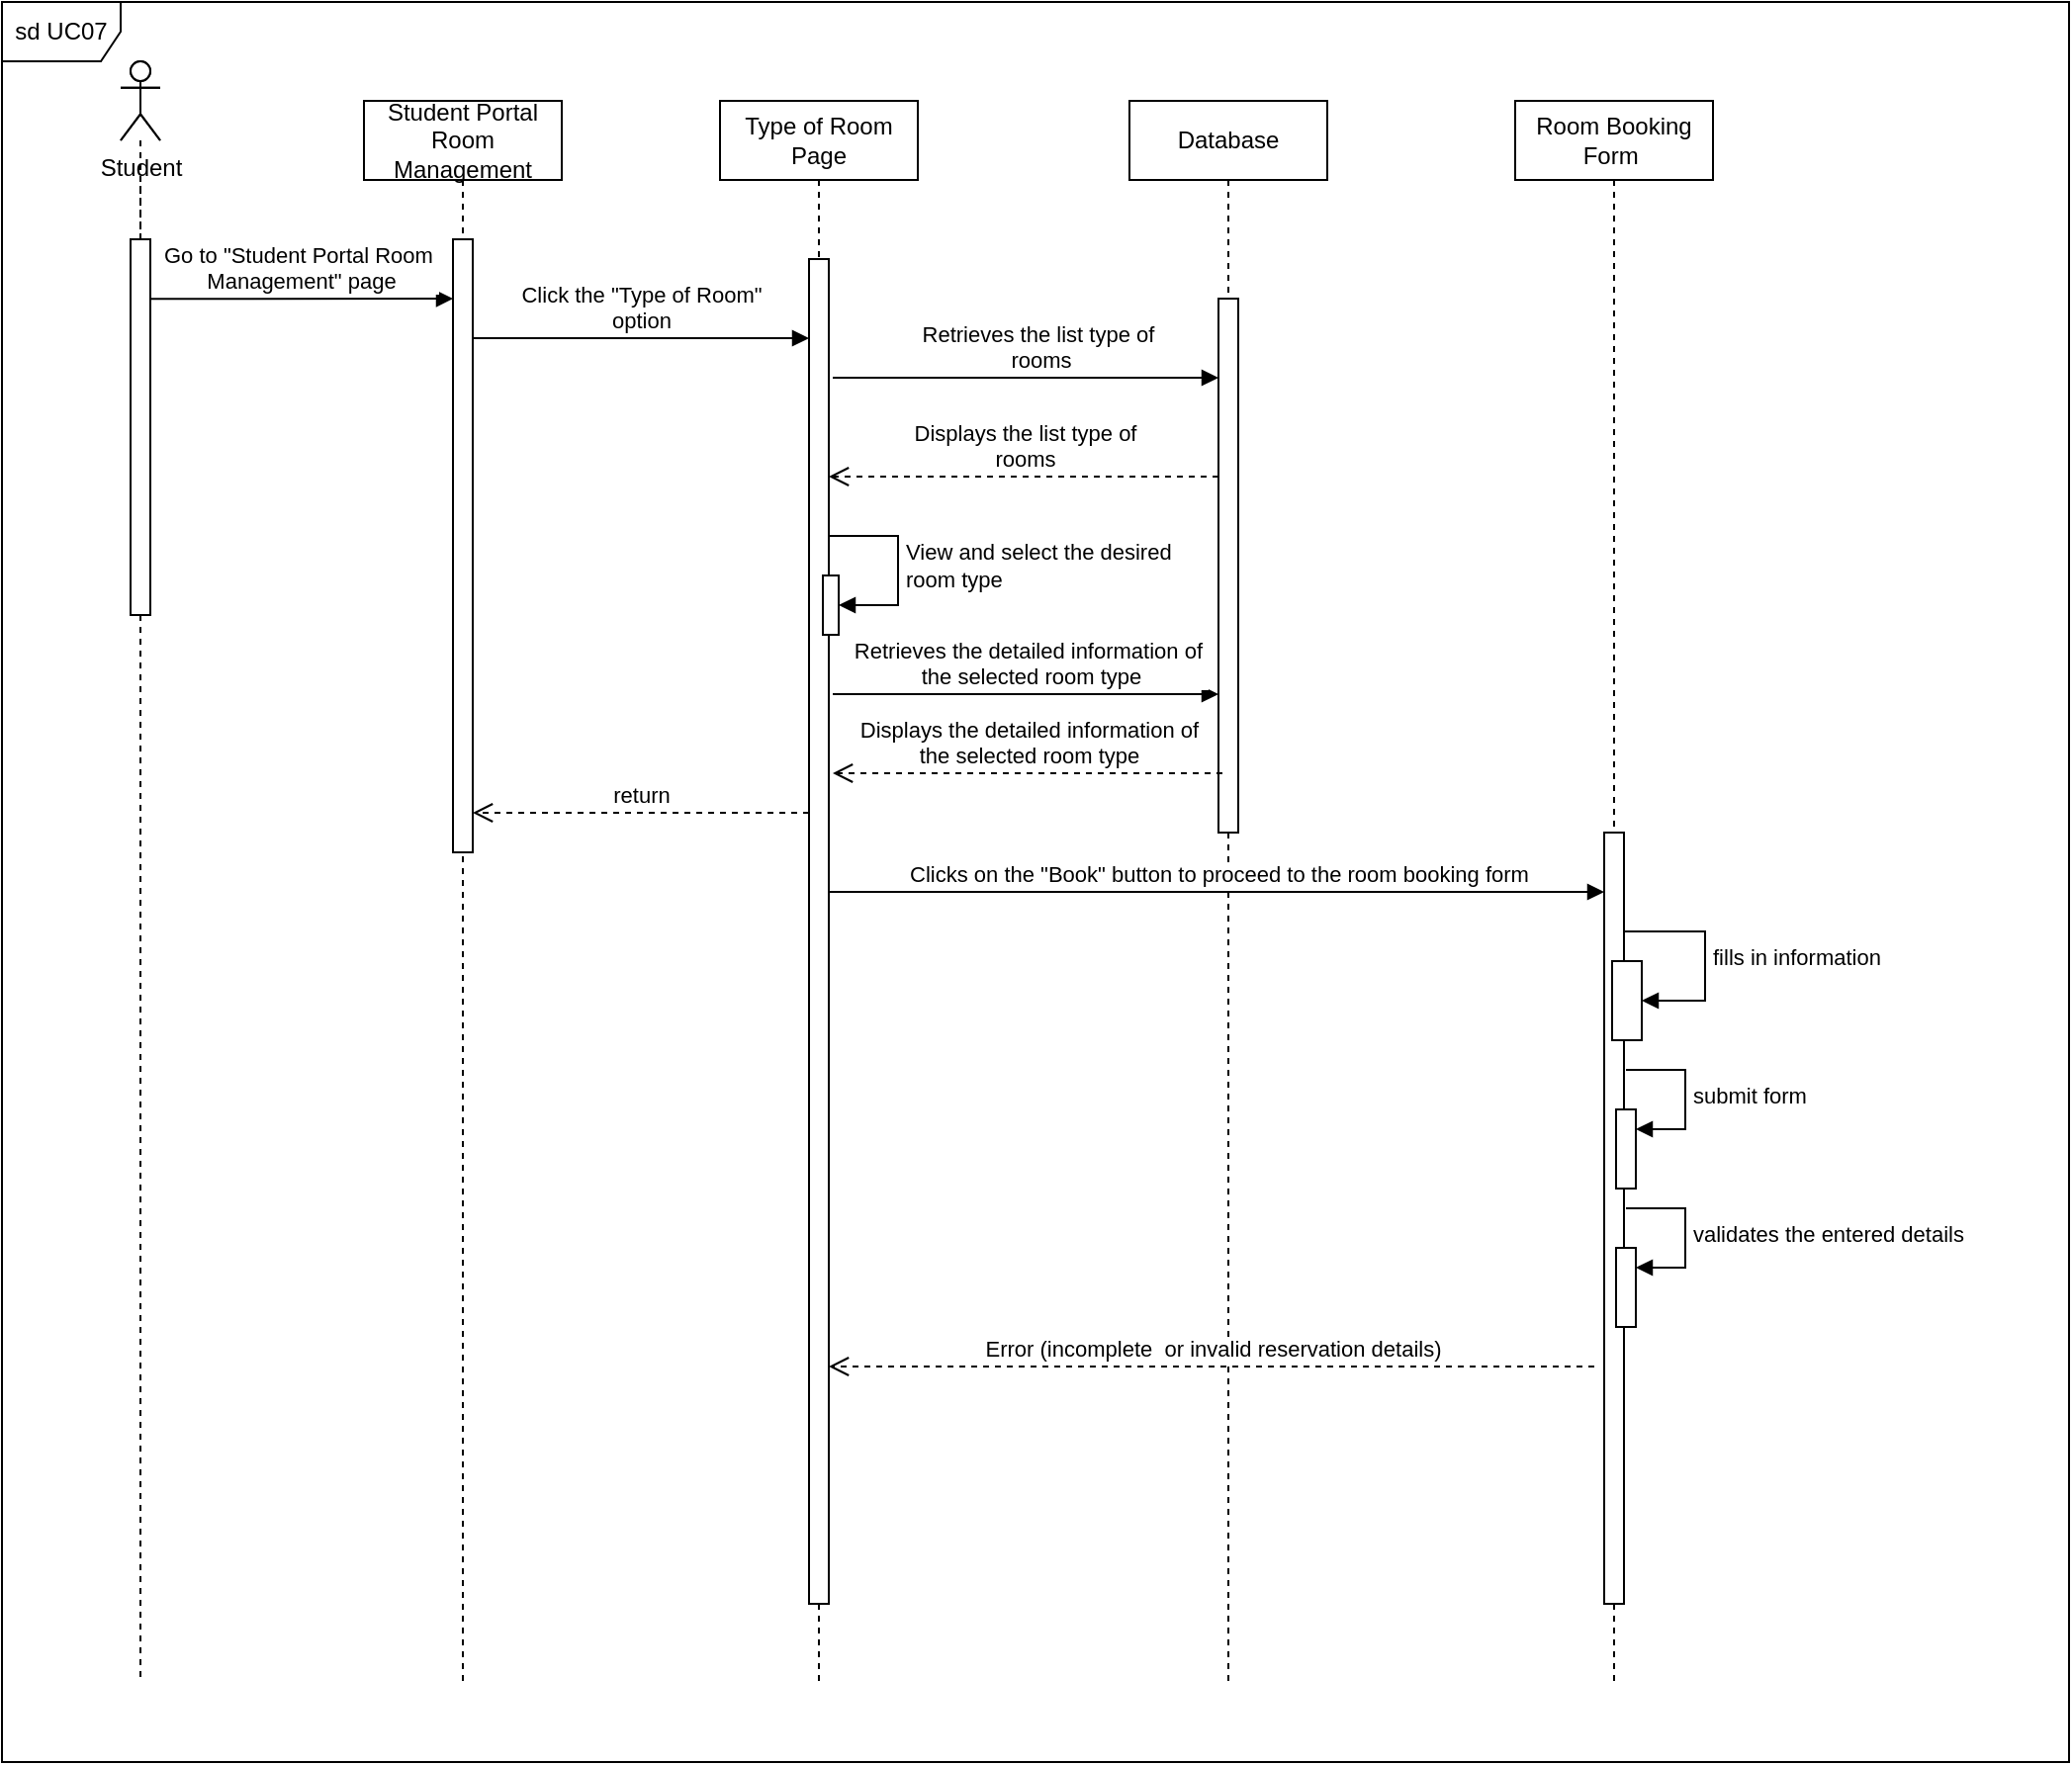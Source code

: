 <mxfile version="21.3.7" type="device">
  <diagram name="Page-1" id="2YBvvXClWsGukQMizWep">
    <mxGraphModel dx="716" dy="1092" grid="1" gridSize="10" guides="1" tooltips="1" connect="1" arrows="1" fold="1" page="1" pageScale="1" pageWidth="850" pageHeight="1100" math="0" shadow="0">
      <root>
        <mxCell id="0" />
        <mxCell id="1" parent="0" />
        <mxCell id="7zt48MkTeC1z5JekWczL-42" value="" style="shape=umlLifeline;perimeter=lifelinePerimeter;whiteSpace=wrap;html=1;container=1;dropTarget=0;collapsible=0;recursiveResize=0;outlineConnect=0;portConstraint=eastwest;newEdgeStyle={&quot;edgeStyle&quot;:&quot;elbowEdgeStyle&quot;,&quot;elbow&quot;:&quot;vertical&quot;,&quot;curved&quot;:0,&quot;rounded&quot;:0};participant=umlActor;" vertex="1" parent="1">
          <mxGeometry x="135" y="140" width="20" height="820" as="geometry" />
        </mxCell>
        <mxCell id="7zt48MkTeC1z5JekWczL-9" value="Student Portal Room Management" style="shape=umlLifeline;perimeter=lifelinePerimeter;whiteSpace=wrap;html=1;container=0;dropTarget=0;collapsible=0;recursiveResize=0;outlineConnect=0;portConstraint=eastwest;newEdgeStyle={&quot;edgeStyle&quot;:&quot;elbowEdgeStyle&quot;,&quot;elbow&quot;:&quot;vertical&quot;,&quot;curved&quot;:0,&quot;rounded&quot;:0};" vertex="1" parent="1">
          <mxGeometry x="258" y="160" width="100" height="800" as="geometry" />
        </mxCell>
        <mxCell id="7zt48MkTeC1z5JekWczL-10" value="" style="html=1;points=[];perimeter=orthogonalPerimeter;outlineConnect=0;targetShapes=umlLifeline;portConstraint=eastwest;newEdgeStyle={&quot;edgeStyle&quot;:&quot;elbowEdgeStyle&quot;,&quot;elbow&quot;:&quot;vertical&quot;,&quot;curved&quot;:0,&quot;rounded&quot;:0};" vertex="1" parent="7zt48MkTeC1z5JekWczL-9">
          <mxGeometry x="45" y="70" width="10" height="310" as="geometry" />
        </mxCell>
        <mxCell id="7zt48MkTeC1z5JekWczL-11" value="Type of Room Page" style="shape=umlLifeline;perimeter=lifelinePerimeter;whiteSpace=wrap;html=1;container=0;dropTarget=0;collapsible=0;recursiveResize=0;outlineConnect=0;portConstraint=eastwest;newEdgeStyle={&quot;edgeStyle&quot;:&quot;elbowEdgeStyle&quot;,&quot;elbow&quot;:&quot;vertical&quot;,&quot;curved&quot;:0,&quot;rounded&quot;:0};" vertex="1" parent="1">
          <mxGeometry x="438" y="160" width="100" height="800" as="geometry" />
        </mxCell>
        <mxCell id="7zt48MkTeC1z5JekWczL-12" value="" style="html=1;points=[];perimeter=orthogonalPerimeter;outlineConnect=0;targetShapes=umlLifeline;portConstraint=eastwest;newEdgeStyle={&quot;edgeStyle&quot;:&quot;elbowEdgeStyle&quot;,&quot;elbow&quot;:&quot;vertical&quot;,&quot;curved&quot;:0,&quot;rounded&quot;:0};" vertex="1" parent="7zt48MkTeC1z5JekWczL-11">
          <mxGeometry x="45" y="80" width="10" height="680" as="geometry" />
        </mxCell>
        <mxCell id="7zt48MkTeC1z5JekWczL-13" value="" style="html=1;points=[];perimeter=orthogonalPerimeter;outlineConnect=0;targetShapes=umlLifeline;portConstraint=eastwest;newEdgeStyle={&quot;edgeStyle&quot;:&quot;elbowEdgeStyle&quot;,&quot;elbow&quot;:&quot;vertical&quot;,&quot;curved&quot;:0,&quot;rounded&quot;:0};direction=west;" vertex="1" parent="7zt48MkTeC1z5JekWczL-11">
          <mxGeometry x="52" y="240" width="8" height="30" as="geometry" />
        </mxCell>
        <mxCell id="7zt48MkTeC1z5JekWczL-14" value="View and select the desired&amp;nbsp;&lt;br&gt;room type" style="html=1;align=left;spacingLeft=2;endArrow=block;rounded=0;edgeStyle=orthogonalEdgeStyle;curved=0;rounded=0;" edge="1" parent="7zt48MkTeC1z5JekWczL-11" source="7zt48MkTeC1z5JekWczL-12" target="7zt48MkTeC1z5JekWczL-13">
          <mxGeometry relative="1" as="geometry">
            <mxPoint x="60" y="220" as="sourcePoint" />
            <Array as="points">
              <mxPoint x="90" y="220" />
              <mxPoint x="90" y="255" />
            </Array>
          </mxGeometry>
        </mxCell>
        <mxCell id="7zt48MkTeC1z5JekWczL-15" value="return" style="html=1;verticalAlign=bottom;endArrow=open;dashed=1;endSize=8;edgeStyle=elbowEdgeStyle;elbow=vertical;curved=0;rounded=0;" edge="1" parent="1" source="7zt48MkTeC1z5JekWczL-12" target="7zt48MkTeC1z5JekWczL-10">
          <mxGeometry relative="1" as="geometry">
            <mxPoint x="413" y="325" as="targetPoint" />
            <Array as="points">
              <mxPoint x="385" y="520" />
              <mxPoint x="375" y="450" />
              <mxPoint x="408" y="400" />
            </Array>
          </mxGeometry>
        </mxCell>
        <mxCell id="7zt48MkTeC1z5JekWczL-16" value="Student" style="shape=umlActor;verticalLabelPosition=bottom;verticalAlign=top;html=1;" vertex="1" parent="1">
          <mxGeometry x="135" y="140" width="20" height="40" as="geometry" />
        </mxCell>
        <mxCell id="7zt48MkTeC1z5JekWczL-17" value="" style="html=1;points=[];perimeter=orthogonalPerimeter;outlineConnect=0;targetShapes=umlLifeline;portConstraint=eastwest;newEdgeStyle={&quot;edgeStyle&quot;:&quot;elbowEdgeStyle&quot;,&quot;elbow&quot;:&quot;vertical&quot;,&quot;curved&quot;:0,&quot;rounded&quot;:0};" vertex="1" parent="1">
          <mxGeometry x="140" y="230" width="10" height="190" as="geometry" />
        </mxCell>
        <mxCell id="7zt48MkTeC1z5JekWczL-18" value="" style="endArrow=none;dashed=1;html=1;rounded=0;" edge="1" parent="1" source="7zt48MkTeC1z5JekWczL-17">
          <mxGeometry width="50" height="50" relative="1" as="geometry">
            <mxPoint x="165" y="230" as="sourcePoint" />
            <mxPoint x="145" y="200" as="targetPoint" />
          </mxGeometry>
        </mxCell>
        <mxCell id="7zt48MkTeC1z5JekWczL-20" value="Go to &quot;Student Portal Room&amp;nbsp;&lt;br&gt;Management&quot; page" style="html=1;verticalAlign=bottom;endArrow=block;edgeStyle=elbowEdgeStyle;elbow=vertical;curved=0;rounded=0;" edge="1" parent="1" target="7zt48MkTeC1z5JekWczL-10">
          <mxGeometry width="80" relative="1" as="geometry">
            <mxPoint x="150" y="260.13" as="sourcePoint" />
            <mxPoint x="295" y="260" as="targetPoint" />
          </mxGeometry>
        </mxCell>
        <mxCell id="7zt48MkTeC1z5JekWczL-21" value="Click the &quot;Type of Room&quot;&lt;br&gt;option" style="html=1;verticalAlign=bottom;endArrow=block;edgeStyle=elbowEdgeStyle;elbow=vertical;curved=0;rounded=0;" edge="1" parent="1" source="7zt48MkTeC1z5JekWczL-10" target="7zt48MkTeC1z5JekWczL-12">
          <mxGeometry width="80" relative="1" as="geometry">
            <mxPoint x="325" y="280" as="sourcePoint" />
            <mxPoint x="405" y="280" as="targetPoint" />
            <Array as="points">
              <mxPoint x="375" y="280" />
            </Array>
          </mxGeometry>
        </mxCell>
        <mxCell id="7zt48MkTeC1z5JekWczL-22" value="Database" style="shape=umlLifeline;perimeter=lifelinePerimeter;whiteSpace=wrap;html=1;container=1;dropTarget=0;collapsible=0;recursiveResize=0;outlineConnect=0;portConstraint=eastwest;newEdgeStyle={&quot;edgeStyle&quot;:&quot;elbowEdgeStyle&quot;,&quot;elbow&quot;:&quot;vertical&quot;,&quot;curved&quot;:0,&quot;rounded&quot;:0};" vertex="1" parent="1">
          <mxGeometry x="645" y="160" width="100" height="800" as="geometry" />
        </mxCell>
        <mxCell id="7zt48MkTeC1z5JekWczL-23" value="" style="html=1;points=[];perimeter=orthogonalPerimeter;outlineConnect=0;targetShapes=umlLifeline;portConstraint=eastwest;newEdgeStyle={&quot;edgeStyle&quot;:&quot;elbowEdgeStyle&quot;,&quot;elbow&quot;:&quot;vertical&quot;,&quot;curved&quot;:0,&quot;rounded&quot;:0};" vertex="1" parent="7zt48MkTeC1z5JekWczL-22">
          <mxGeometry x="45" y="100" width="10" height="270" as="geometry" />
        </mxCell>
        <mxCell id="7zt48MkTeC1z5JekWczL-24" value="Retrieves the list type of&amp;nbsp;&lt;br&gt;rooms" style="html=1;verticalAlign=bottom;endArrow=block;edgeStyle=elbowEdgeStyle;elbow=vertical;curved=0;rounded=0;" edge="1" parent="1" target="7zt48MkTeC1z5JekWczL-23">
          <mxGeometry x="0.242" width="80" relative="1" as="geometry">
            <mxPoint x="538" y="300" as="sourcePoint" />
            <mxPoint x="618" y="300.33" as="targetPoint" />
            <Array as="points">
              <mxPoint x="495" y="300" />
            </Array>
            <mxPoint as="offset" />
          </mxGeometry>
        </mxCell>
        <mxCell id="7zt48MkTeC1z5JekWczL-25" value="Displays the list type of&lt;br&gt;rooms" style="html=1;verticalAlign=bottom;endArrow=open;dashed=1;endSize=8;edgeStyle=elbowEdgeStyle;elbow=vertical;curved=0;rounded=0;" edge="1" parent="1" source="7zt48MkTeC1z5JekWczL-23" target="7zt48MkTeC1z5JekWczL-12">
          <mxGeometry x="-0.001" relative="1" as="geometry">
            <mxPoint x="645" y="350" as="sourcePoint" />
            <mxPoint x="535" y="340" as="targetPoint" />
            <Array as="points">
              <mxPoint x="595" y="350" />
            </Array>
            <mxPoint as="offset" />
          </mxGeometry>
        </mxCell>
        <mxCell id="7zt48MkTeC1z5JekWczL-26" value="Retrieves the detailed information of&amp;nbsp;&lt;br&gt;the selected room type" style="html=1;verticalAlign=bottom;endArrow=block;edgeStyle=elbowEdgeStyle;elbow=vertical;curved=0;rounded=0;" edge="1" parent="1">
          <mxGeometry x="0.202" width="80" relative="1" as="geometry">
            <mxPoint x="538" y="460" as="sourcePoint" />
            <mxPoint x="690" y="460" as="targetPoint" />
            <Array as="points">
              <mxPoint x="495" y="460" />
            </Array>
            <mxPoint as="offset" />
          </mxGeometry>
        </mxCell>
        <mxCell id="7zt48MkTeC1z5JekWczL-27" value="Displays the detailed information of&lt;br&gt;the selected room type" style="html=1;verticalAlign=bottom;endArrow=open;dashed=1;endSize=8;edgeStyle=elbowEdgeStyle;elbow=vertical;curved=0;rounded=0;" edge="1" parent="1">
          <mxGeometry x="-0.001" relative="1" as="geometry">
            <mxPoint x="692" y="500" as="sourcePoint" />
            <mxPoint x="495" y="500" as="targetPoint" />
            <Array as="points">
              <mxPoint x="597" y="500" />
            </Array>
            <mxPoint as="offset" />
          </mxGeometry>
        </mxCell>
        <mxCell id="7zt48MkTeC1z5JekWczL-28" value="sd UC07" style="shape=umlFrame;whiteSpace=wrap;html=1;pointerEvents=0;" vertex="1" parent="1">
          <mxGeometry x="75" y="110" width="1045" height="890" as="geometry" />
        </mxCell>
        <mxCell id="7zt48MkTeC1z5JekWczL-29" value="Room Booking Form&amp;nbsp;" style="shape=umlLifeline;perimeter=lifelinePerimeter;whiteSpace=wrap;html=1;container=1;dropTarget=0;collapsible=0;recursiveResize=0;outlineConnect=0;portConstraint=eastwest;newEdgeStyle={&quot;edgeStyle&quot;:&quot;elbowEdgeStyle&quot;,&quot;elbow&quot;:&quot;vertical&quot;,&quot;curved&quot;:0,&quot;rounded&quot;:0};" vertex="1" parent="1">
          <mxGeometry x="840" y="160" width="100" height="800" as="geometry" />
        </mxCell>
        <mxCell id="7zt48MkTeC1z5JekWczL-30" value="" style="html=1;points=[];perimeter=orthogonalPerimeter;outlineConnect=0;targetShapes=umlLifeline;portConstraint=eastwest;newEdgeStyle={&quot;edgeStyle&quot;:&quot;elbowEdgeStyle&quot;,&quot;elbow&quot;:&quot;vertical&quot;,&quot;curved&quot;:0,&quot;rounded&quot;:0};" vertex="1" parent="7zt48MkTeC1z5JekWczL-29">
          <mxGeometry x="45" y="370" width="10" height="390" as="geometry" />
        </mxCell>
        <mxCell id="7zt48MkTeC1z5JekWczL-33" value="" style="html=1;points=[];perimeter=orthogonalPerimeter;outlineConnect=0;targetShapes=umlLifeline;portConstraint=eastwest;newEdgeStyle={&quot;edgeStyle&quot;:&quot;elbowEdgeStyle&quot;,&quot;elbow&quot;:&quot;vertical&quot;,&quot;curved&quot;:0,&quot;rounded&quot;:0};direction=east;" vertex="1" parent="7zt48MkTeC1z5JekWczL-29">
          <mxGeometry x="49" y="435" width="15" height="40" as="geometry" />
        </mxCell>
        <mxCell id="7zt48MkTeC1z5JekWczL-34" value="fills in information" style="html=1;align=left;spacingLeft=2;endArrow=block;rounded=0;edgeStyle=orthogonalEdgeStyle;curved=0;rounded=0;" edge="1" target="7zt48MkTeC1z5JekWczL-33" parent="7zt48MkTeC1z5JekWczL-29" source="7zt48MkTeC1z5JekWczL-30">
          <mxGeometry relative="1" as="geometry">
            <mxPoint x="61" y="420" as="sourcePoint" />
            <Array as="points">
              <mxPoint x="96" y="420" />
              <mxPoint x="96" y="455" />
            </Array>
          </mxGeometry>
        </mxCell>
        <mxCell id="7zt48MkTeC1z5JekWczL-35" value="" style="html=1;points=[];perimeter=orthogonalPerimeter;outlineConnect=0;targetShapes=umlLifeline;portConstraint=eastwest;newEdgeStyle={&quot;edgeStyle&quot;:&quot;elbowEdgeStyle&quot;,&quot;elbow&quot;:&quot;vertical&quot;,&quot;curved&quot;:0,&quot;rounded&quot;:0};" vertex="1" parent="7zt48MkTeC1z5JekWczL-29">
          <mxGeometry x="51" y="510" width="10" height="40" as="geometry" />
        </mxCell>
        <mxCell id="7zt48MkTeC1z5JekWczL-36" value="submit form" style="html=1;align=left;spacingLeft=2;endArrow=block;rounded=0;edgeStyle=orthogonalEdgeStyle;curved=0;rounded=0;" edge="1" target="7zt48MkTeC1z5JekWczL-35" parent="7zt48MkTeC1z5JekWczL-29">
          <mxGeometry relative="1" as="geometry">
            <mxPoint x="56" y="490" as="sourcePoint" />
            <Array as="points">
              <mxPoint x="86" y="520" />
            </Array>
          </mxGeometry>
        </mxCell>
        <mxCell id="7zt48MkTeC1z5JekWczL-37" value="" style="html=1;points=[];perimeter=orthogonalPerimeter;outlineConnect=0;targetShapes=umlLifeline;portConstraint=eastwest;newEdgeStyle={&quot;edgeStyle&quot;:&quot;elbowEdgeStyle&quot;,&quot;elbow&quot;:&quot;vertical&quot;,&quot;curved&quot;:0,&quot;rounded&quot;:0};" vertex="1" parent="7zt48MkTeC1z5JekWczL-29">
          <mxGeometry x="51" y="580" width="10" height="40" as="geometry" />
        </mxCell>
        <mxCell id="7zt48MkTeC1z5JekWczL-38" value="validates the entered details" style="html=1;align=left;spacingLeft=2;endArrow=block;rounded=0;edgeStyle=orthogonalEdgeStyle;curved=0;rounded=0;" edge="1" target="7zt48MkTeC1z5JekWczL-37" parent="7zt48MkTeC1z5JekWczL-29">
          <mxGeometry relative="1" as="geometry">
            <mxPoint x="56" y="560" as="sourcePoint" />
            <Array as="points">
              <mxPoint x="86" y="590" />
            </Array>
          </mxGeometry>
        </mxCell>
        <mxCell id="7zt48MkTeC1z5JekWczL-32" value="Clicks on the &quot;Book&quot; button to proceed to the room booking form" style="html=1;verticalAlign=bottom;endArrow=block;edgeStyle=elbowEdgeStyle;elbow=vertical;curved=0;rounded=0;" edge="1" parent="1" source="7zt48MkTeC1z5JekWczL-12" target="7zt48MkTeC1z5JekWczL-30">
          <mxGeometry x="0.005" width="80" relative="1" as="geometry">
            <mxPoint x="550" y="570" as="sourcePoint" />
            <mxPoint x="630" y="570" as="targetPoint" />
            <Array as="points">
              <mxPoint x="750" y="560" />
              <mxPoint x="580" y="580" />
            </Array>
            <mxPoint as="offset" />
          </mxGeometry>
        </mxCell>
        <mxCell id="7zt48MkTeC1z5JekWczL-43" value="Error (incomplete&amp;nbsp; or invalid reservation details)" style="html=1;verticalAlign=bottom;endArrow=open;dashed=1;endSize=8;edgeStyle=elbowEdgeStyle;elbow=vertical;curved=0;rounded=0;" edge="1" parent="1" target="7zt48MkTeC1z5JekWczL-12">
          <mxGeometry relative="1" as="geometry">
            <mxPoint x="880" y="800" as="sourcePoint" />
            <mxPoint x="800" y="800" as="targetPoint" />
          </mxGeometry>
        </mxCell>
      </root>
    </mxGraphModel>
  </diagram>
</mxfile>

